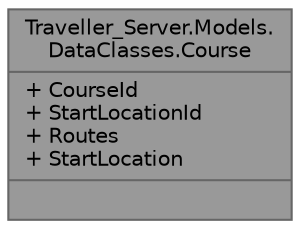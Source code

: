 digraph "Traveller_Server.Models.DataClasses.Course"
{
 // LATEX_PDF_SIZE
  bgcolor="transparent";
  edge [fontname=Helvetica,fontsize=10,labelfontname=Helvetica,labelfontsize=10];
  node [fontname=Helvetica,fontsize=10,shape=box,height=0.2,width=0.4];
  Node1 [shape=record,label="{Traveller_Server.Models.\lDataClasses.Course\n|+ CourseId\l+ StartLocationId\l+ Routes\l+ StartLocation\l|}",height=0.2,width=0.4,color="gray40", fillcolor="grey60", style="filled", fontcolor="black",tooltip="Data class of a course. Represents the course which a user will take to reach it's destination from i..."];
}
